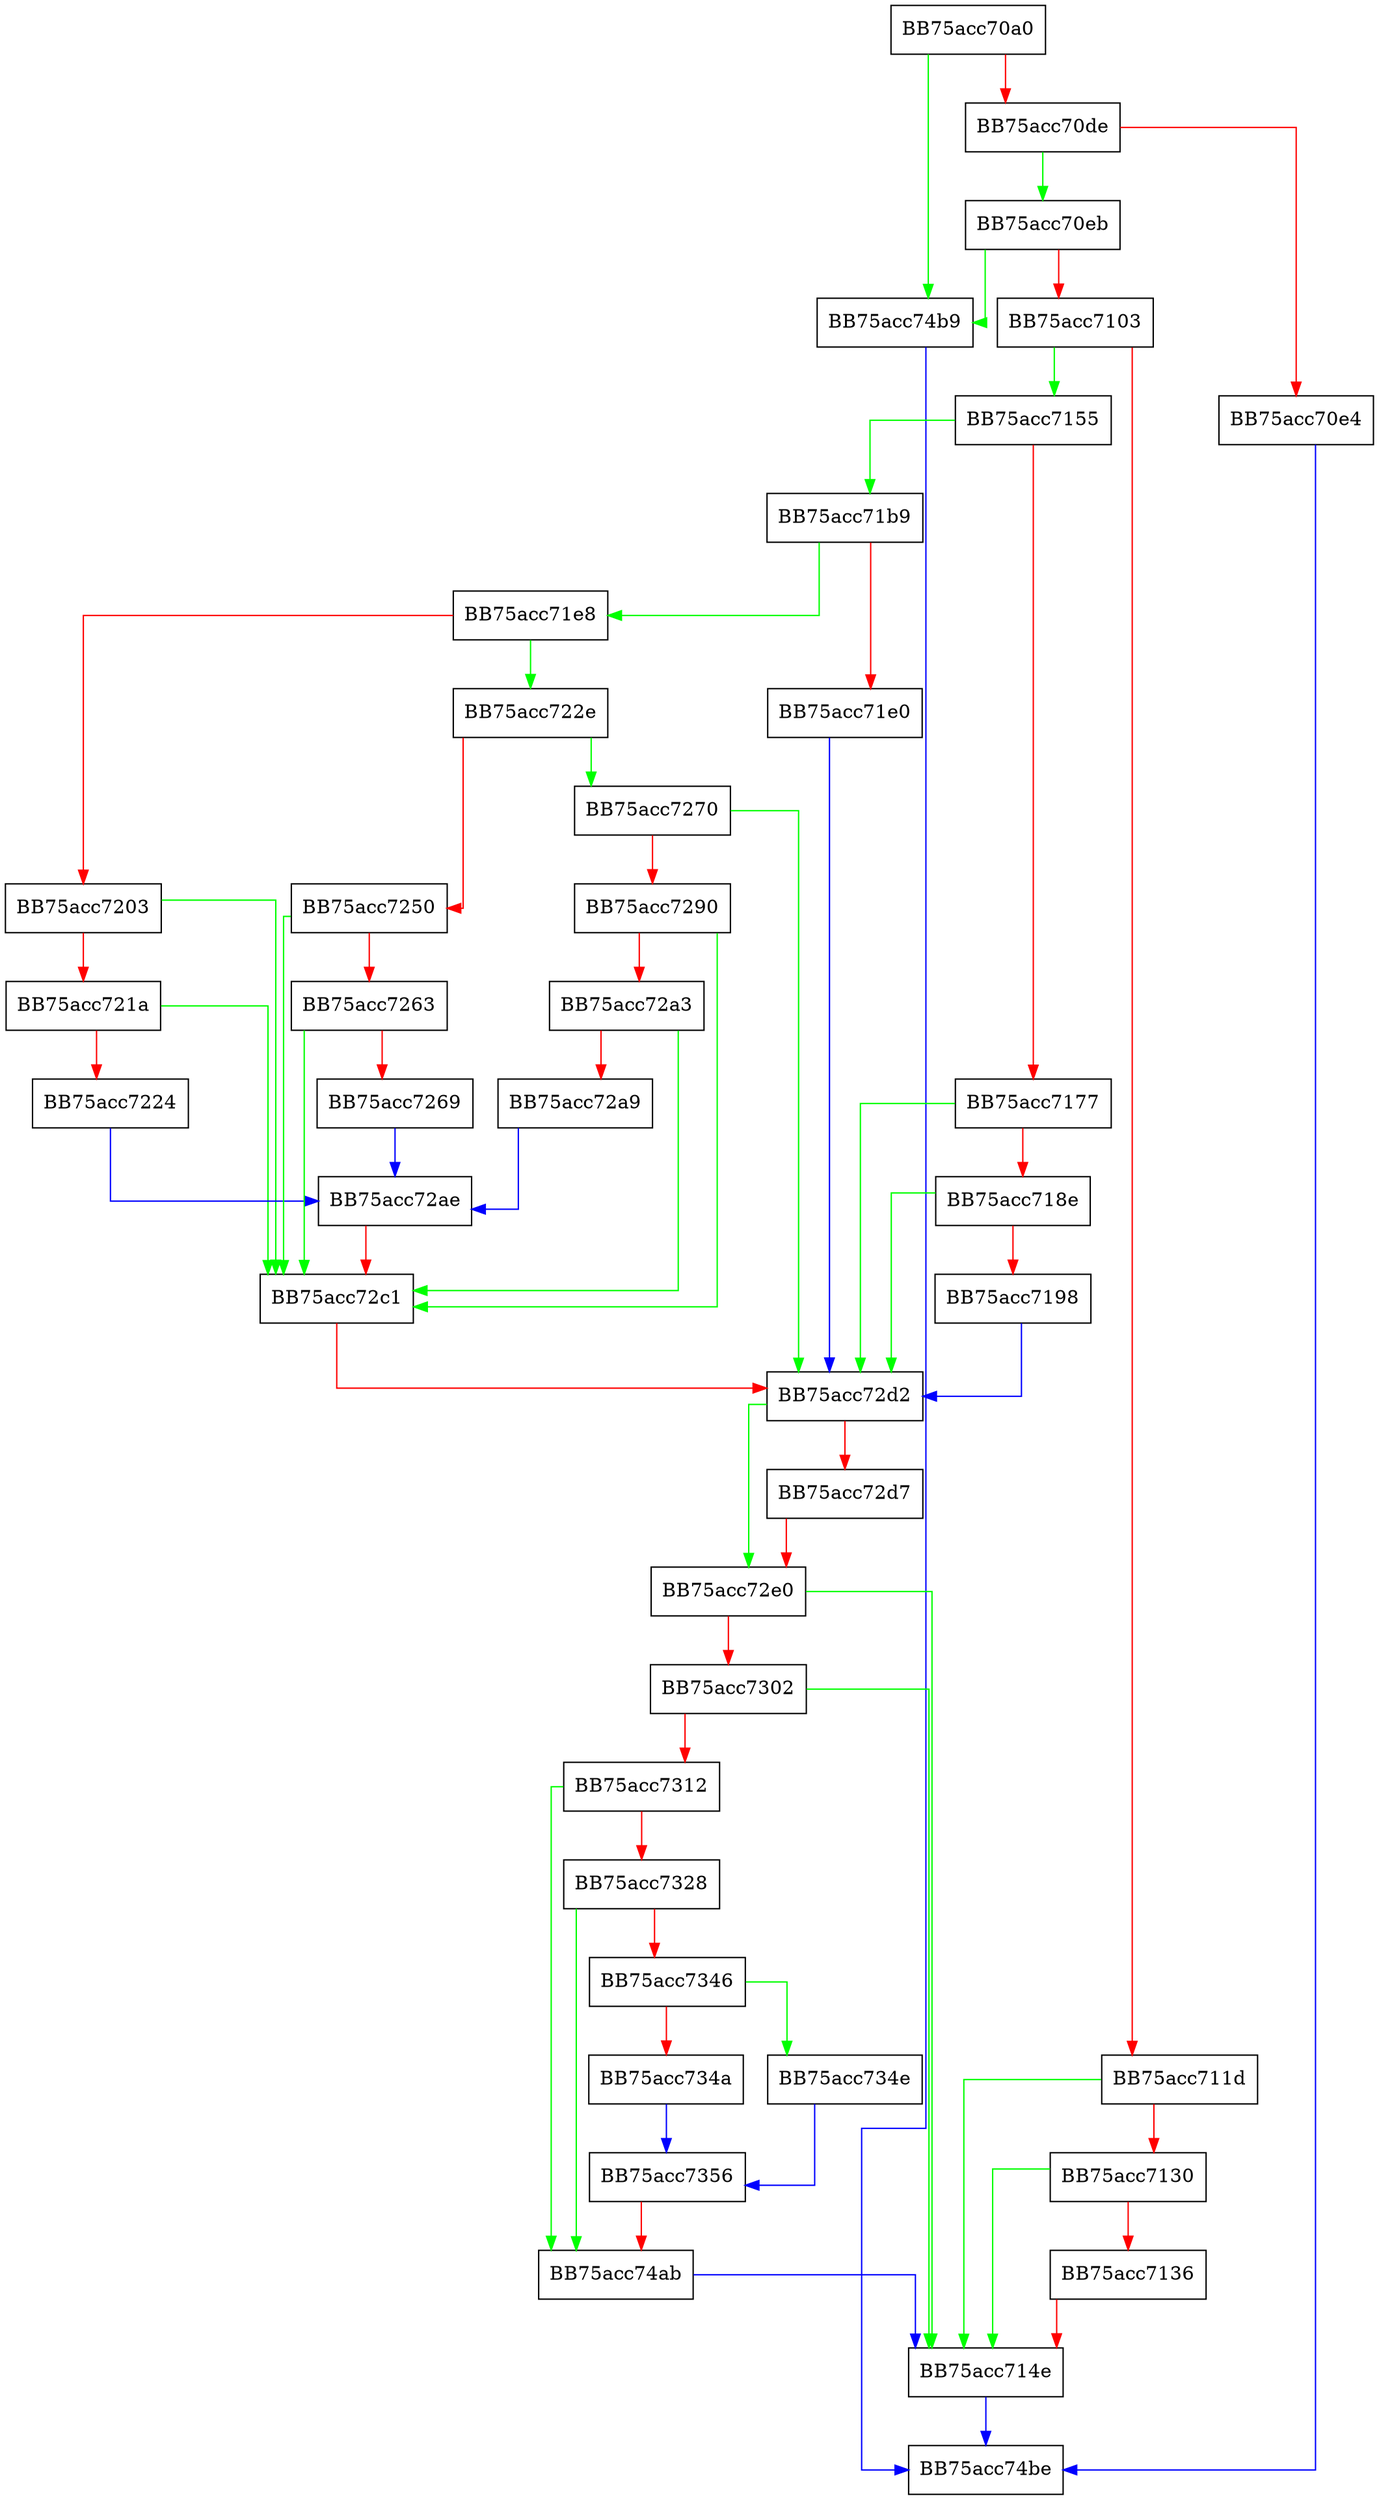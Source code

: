 digraph Quarantine {
  node [shape="box"];
  graph [splines=ortho];
  BB75acc70a0 -> BB75acc74b9 [color="green"];
  BB75acc70a0 -> BB75acc70de [color="red"];
  BB75acc70de -> BB75acc70eb [color="green"];
  BB75acc70de -> BB75acc70e4 [color="red"];
  BB75acc70e4 -> BB75acc74be [color="blue"];
  BB75acc70eb -> BB75acc74b9 [color="green"];
  BB75acc70eb -> BB75acc7103 [color="red"];
  BB75acc7103 -> BB75acc7155 [color="green"];
  BB75acc7103 -> BB75acc711d [color="red"];
  BB75acc711d -> BB75acc714e [color="green"];
  BB75acc711d -> BB75acc7130 [color="red"];
  BB75acc7130 -> BB75acc714e [color="green"];
  BB75acc7130 -> BB75acc7136 [color="red"];
  BB75acc7136 -> BB75acc714e [color="red"];
  BB75acc714e -> BB75acc74be [color="blue"];
  BB75acc7155 -> BB75acc71b9 [color="green"];
  BB75acc7155 -> BB75acc7177 [color="red"];
  BB75acc7177 -> BB75acc72d2 [color="green"];
  BB75acc7177 -> BB75acc718e [color="red"];
  BB75acc718e -> BB75acc72d2 [color="green"];
  BB75acc718e -> BB75acc7198 [color="red"];
  BB75acc7198 -> BB75acc72d2 [color="blue"];
  BB75acc71b9 -> BB75acc71e8 [color="green"];
  BB75acc71b9 -> BB75acc71e0 [color="red"];
  BB75acc71e0 -> BB75acc72d2 [color="blue"];
  BB75acc71e8 -> BB75acc722e [color="green"];
  BB75acc71e8 -> BB75acc7203 [color="red"];
  BB75acc7203 -> BB75acc72c1 [color="green"];
  BB75acc7203 -> BB75acc721a [color="red"];
  BB75acc721a -> BB75acc72c1 [color="green"];
  BB75acc721a -> BB75acc7224 [color="red"];
  BB75acc7224 -> BB75acc72ae [color="blue"];
  BB75acc722e -> BB75acc7270 [color="green"];
  BB75acc722e -> BB75acc7250 [color="red"];
  BB75acc7250 -> BB75acc72c1 [color="green"];
  BB75acc7250 -> BB75acc7263 [color="red"];
  BB75acc7263 -> BB75acc72c1 [color="green"];
  BB75acc7263 -> BB75acc7269 [color="red"];
  BB75acc7269 -> BB75acc72ae [color="blue"];
  BB75acc7270 -> BB75acc72d2 [color="green"];
  BB75acc7270 -> BB75acc7290 [color="red"];
  BB75acc7290 -> BB75acc72c1 [color="green"];
  BB75acc7290 -> BB75acc72a3 [color="red"];
  BB75acc72a3 -> BB75acc72c1 [color="green"];
  BB75acc72a3 -> BB75acc72a9 [color="red"];
  BB75acc72a9 -> BB75acc72ae [color="blue"];
  BB75acc72ae -> BB75acc72c1 [color="red"];
  BB75acc72c1 -> BB75acc72d2 [color="red"];
  BB75acc72d2 -> BB75acc72e0 [color="green"];
  BB75acc72d2 -> BB75acc72d7 [color="red"];
  BB75acc72d7 -> BB75acc72e0 [color="red"];
  BB75acc72e0 -> BB75acc714e [color="green"];
  BB75acc72e0 -> BB75acc7302 [color="red"];
  BB75acc7302 -> BB75acc714e [color="green"];
  BB75acc7302 -> BB75acc7312 [color="red"];
  BB75acc7312 -> BB75acc74ab [color="green"];
  BB75acc7312 -> BB75acc7328 [color="red"];
  BB75acc7328 -> BB75acc74ab [color="green"];
  BB75acc7328 -> BB75acc7346 [color="red"];
  BB75acc7346 -> BB75acc734e [color="green"];
  BB75acc7346 -> BB75acc734a [color="red"];
  BB75acc734a -> BB75acc7356 [color="blue"];
  BB75acc734e -> BB75acc7356 [color="blue"];
  BB75acc7356 -> BB75acc74ab [color="red"];
  BB75acc74ab -> BB75acc714e [color="blue"];
  BB75acc74b9 -> BB75acc74be [color="blue"];
}